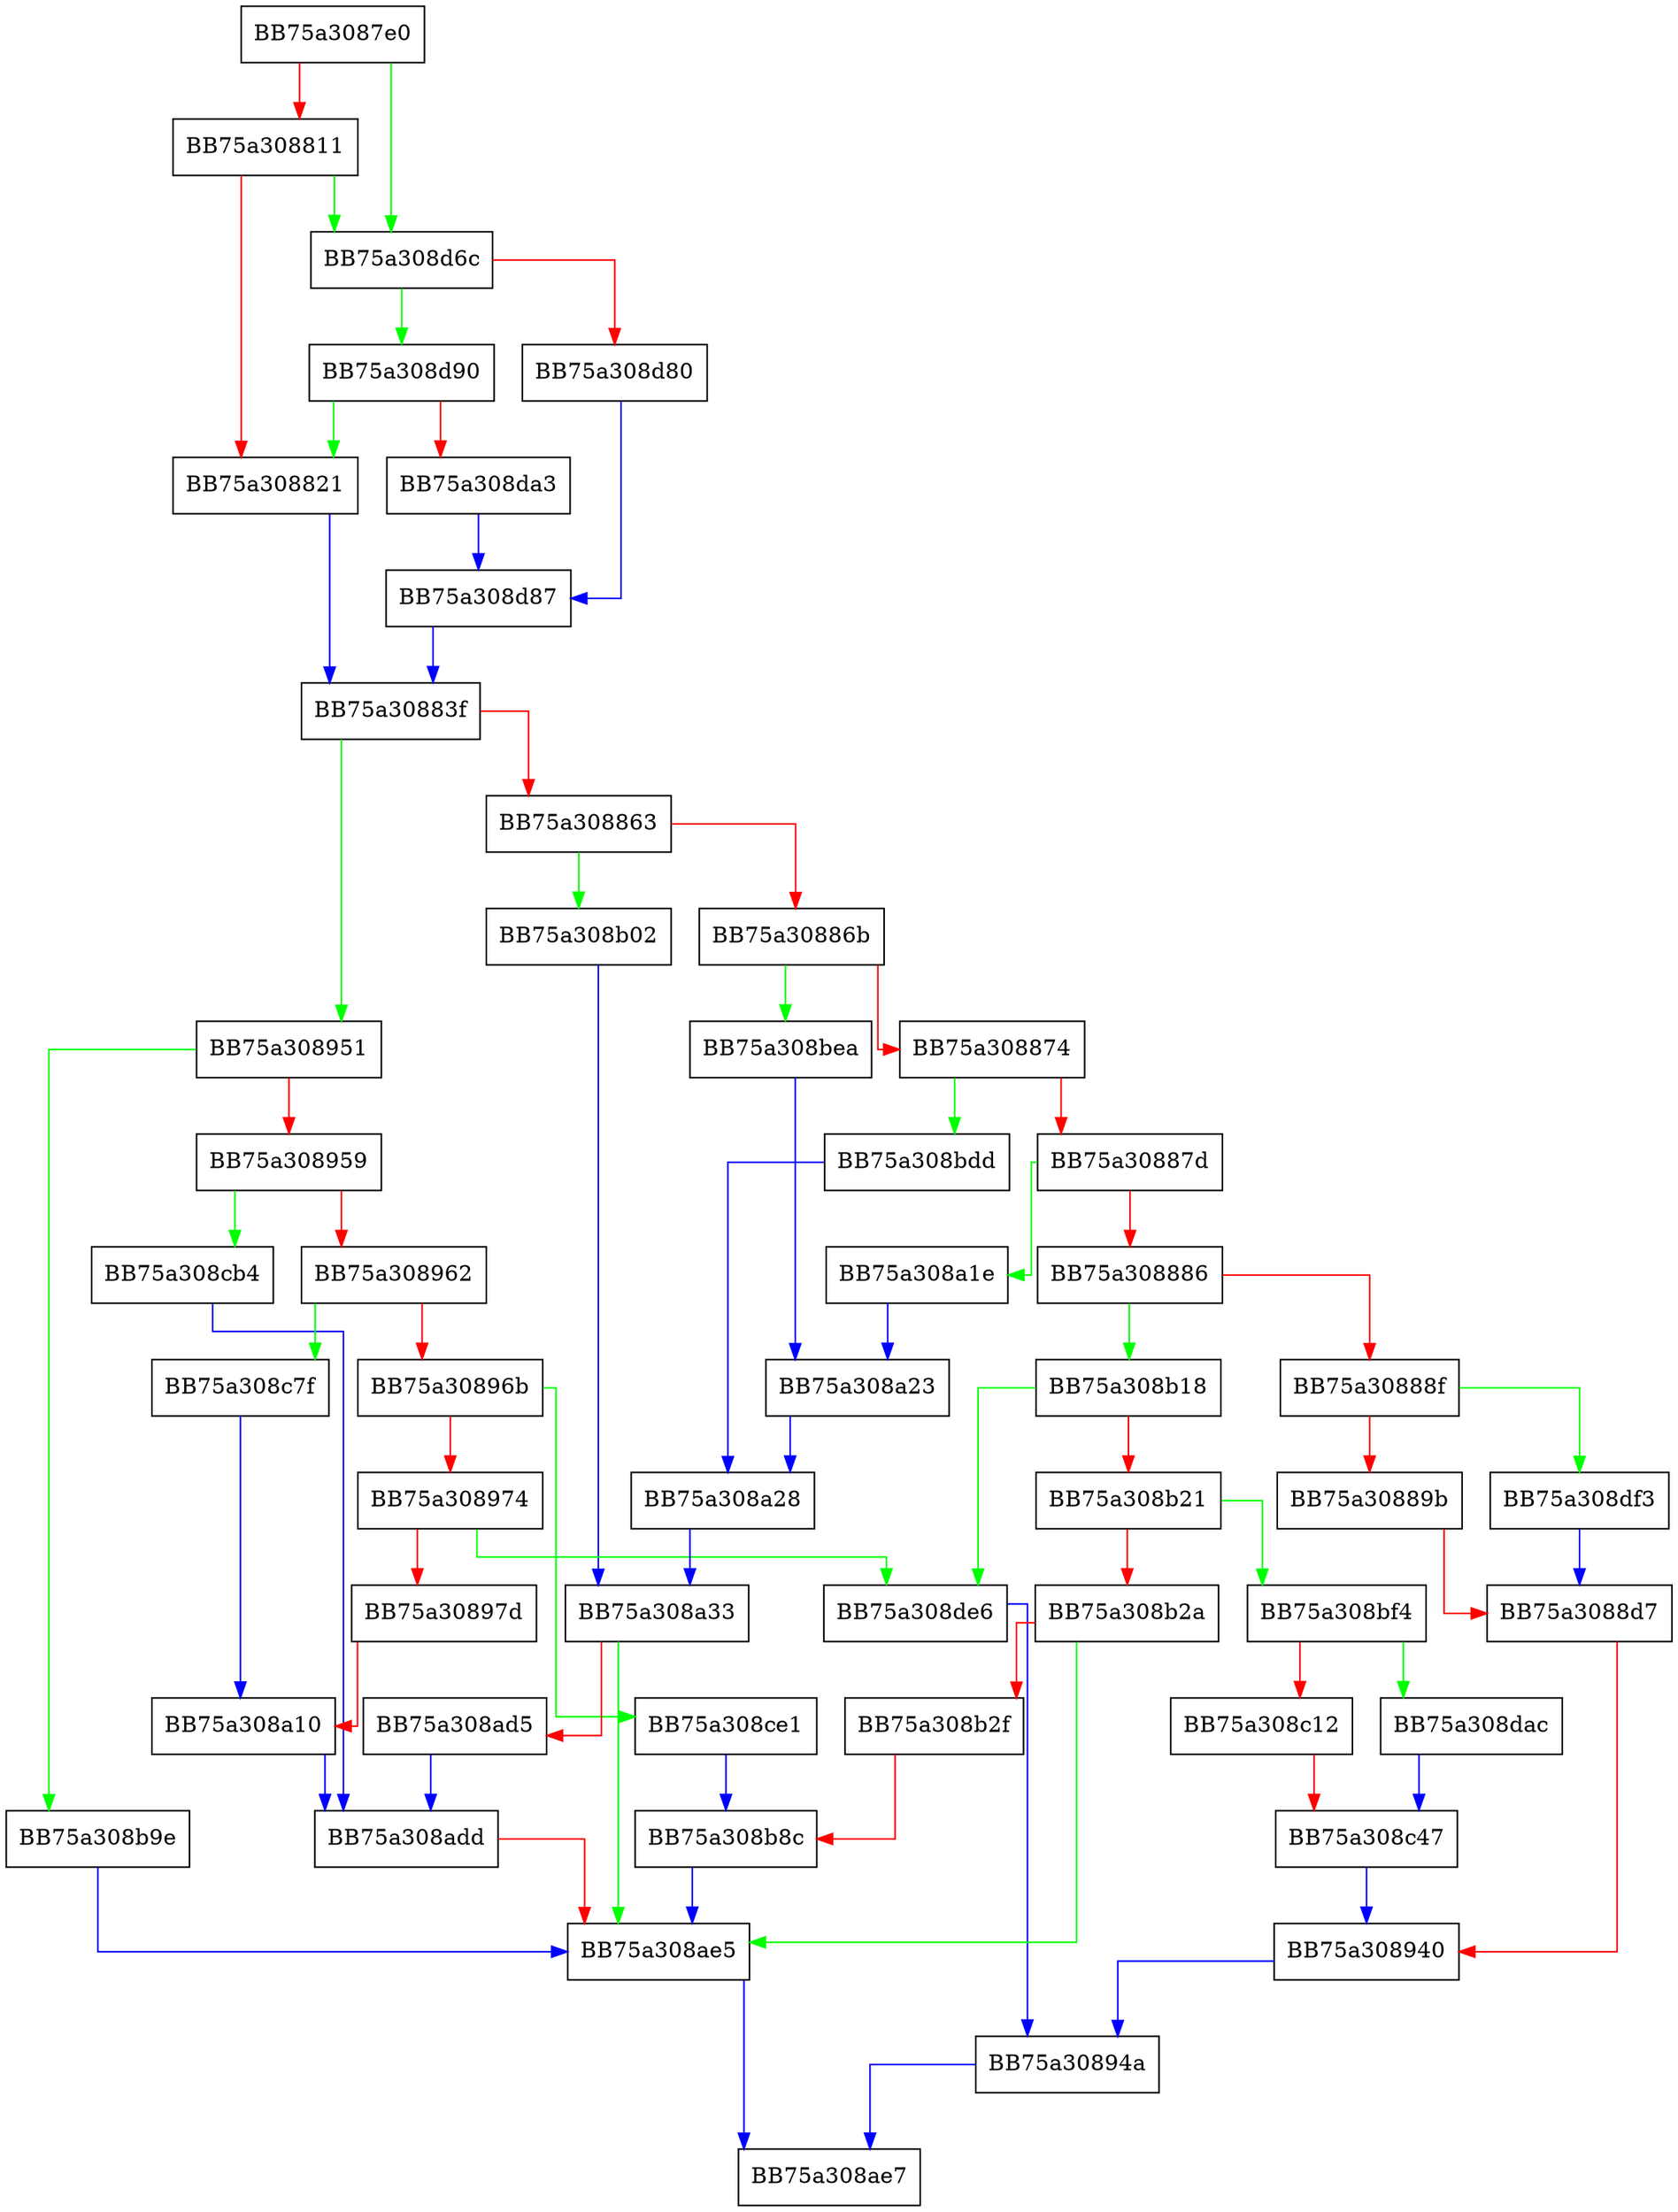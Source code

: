 digraph FPU_DD {
  node [shape="box"];
  graph [splines=ortho];
  BB75a3087e0 -> BB75a308d6c [color="green"];
  BB75a3087e0 -> BB75a308811 [color="red"];
  BB75a308811 -> BB75a308d6c [color="green"];
  BB75a308811 -> BB75a308821 [color="red"];
  BB75a308821 -> BB75a30883f [color="blue"];
  BB75a30883f -> BB75a308951 [color="green"];
  BB75a30883f -> BB75a308863 [color="red"];
  BB75a308863 -> BB75a308b02 [color="green"];
  BB75a308863 -> BB75a30886b [color="red"];
  BB75a30886b -> BB75a308bea [color="green"];
  BB75a30886b -> BB75a308874 [color="red"];
  BB75a308874 -> BB75a308bdd [color="green"];
  BB75a308874 -> BB75a30887d [color="red"];
  BB75a30887d -> BB75a308a1e [color="green"];
  BB75a30887d -> BB75a308886 [color="red"];
  BB75a308886 -> BB75a308b18 [color="green"];
  BB75a308886 -> BB75a30888f [color="red"];
  BB75a30888f -> BB75a308df3 [color="green"];
  BB75a30888f -> BB75a30889b [color="red"];
  BB75a30889b -> BB75a3088d7 [color="red"];
  BB75a3088d7 -> BB75a308940 [color="red"];
  BB75a308940 -> BB75a30894a [color="blue"];
  BB75a30894a -> BB75a308ae7 [color="blue"];
  BB75a308951 -> BB75a308b9e [color="green"];
  BB75a308951 -> BB75a308959 [color="red"];
  BB75a308959 -> BB75a308cb4 [color="green"];
  BB75a308959 -> BB75a308962 [color="red"];
  BB75a308962 -> BB75a308c7f [color="green"];
  BB75a308962 -> BB75a30896b [color="red"];
  BB75a30896b -> BB75a308ce1 [color="green"];
  BB75a30896b -> BB75a308974 [color="red"];
  BB75a308974 -> BB75a308de6 [color="green"];
  BB75a308974 -> BB75a30897d [color="red"];
  BB75a30897d -> BB75a308a10 [color="red"];
  BB75a308a10 -> BB75a308add [color="blue"];
  BB75a308a1e -> BB75a308a23 [color="blue"];
  BB75a308a23 -> BB75a308a28 [color="blue"];
  BB75a308a28 -> BB75a308a33 [color="blue"];
  BB75a308a33 -> BB75a308ae5 [color="green"];
  BB75a308a33 -> BB75a308ad5 [color="red"];
  BB75a308ad5 -> BB75a308add [color="blue"];
  BB75a308add -> BB75a308ae5 [color="red"];
  BB75a308ae5 -> BB75a308ae7 [color="blue"];
  BB75a308b02 -> BB75a308a33 [color="blue"];
  BB75a308b18 -> BB75a308de6 [color="green"];
  BB75a308b18 -> BB75a308b21 [color="red"];
  BB75a308b21 -> BB75a308bf4 [color="green"];
  BB75a308b21 -> BB75a308b2a [color="red"];
  BB75a308b2a -> BB75a308ae5 [color="green"];
  BB75a308b2a -> BB75a308b2f [color="red"];
  BB75a308b2f -> BB75a308b8c [color="red"];
  BB75a308b8c -> BB75a308ae5 [color="blue"];
  BB75a308b9e -> BB75a308ae5 [color="blue"];
  BB75a308bdd -> BB75a308a28 [color="blue"];
  BB75a308bea -> BB75a308a23 [color="blue"];
  BB75a308bf4 -> BB75a308dac [color="green"];
  BB75a308bf4 -> BB75a308c12 [color="red"];
  BB75a308c12 -> BB75a308c47 [color="red"];
  BB75a308c47 -> BB75a308940 [color="blue"];
  BB75a308c7f -> BB75a308a10 [color="blue"];
  BB75a308cb4 -> BB75a308add [color="blue"];
  BB75a308ce1 -> BB75a308b8c [color="blue"];
  BB75a308d6c -> BB75a308d90 [color="green"];
  BB75a308d6c -> BB75a308d80 [color="red"];
  BB75a308d80 -> BB75a308d87 [color="blue"];
  BB75a308d87 -> BB75a30883f [color="blue"];
  BB75a308d90 -> BB75a308821 [color="green"];
  BB75a308d90 -> BB75a308da3 [color="red"];
  BB75a308da3 -> BB75a308d87 [color="blue"];
  BB75a308dac -> BB75a308c47 [color="blue"];
  BB75a308de6 -> BB75a30894a [color="blue"];
  BB75a308df3 -> BB75a3088d7 [color="blue"];
}